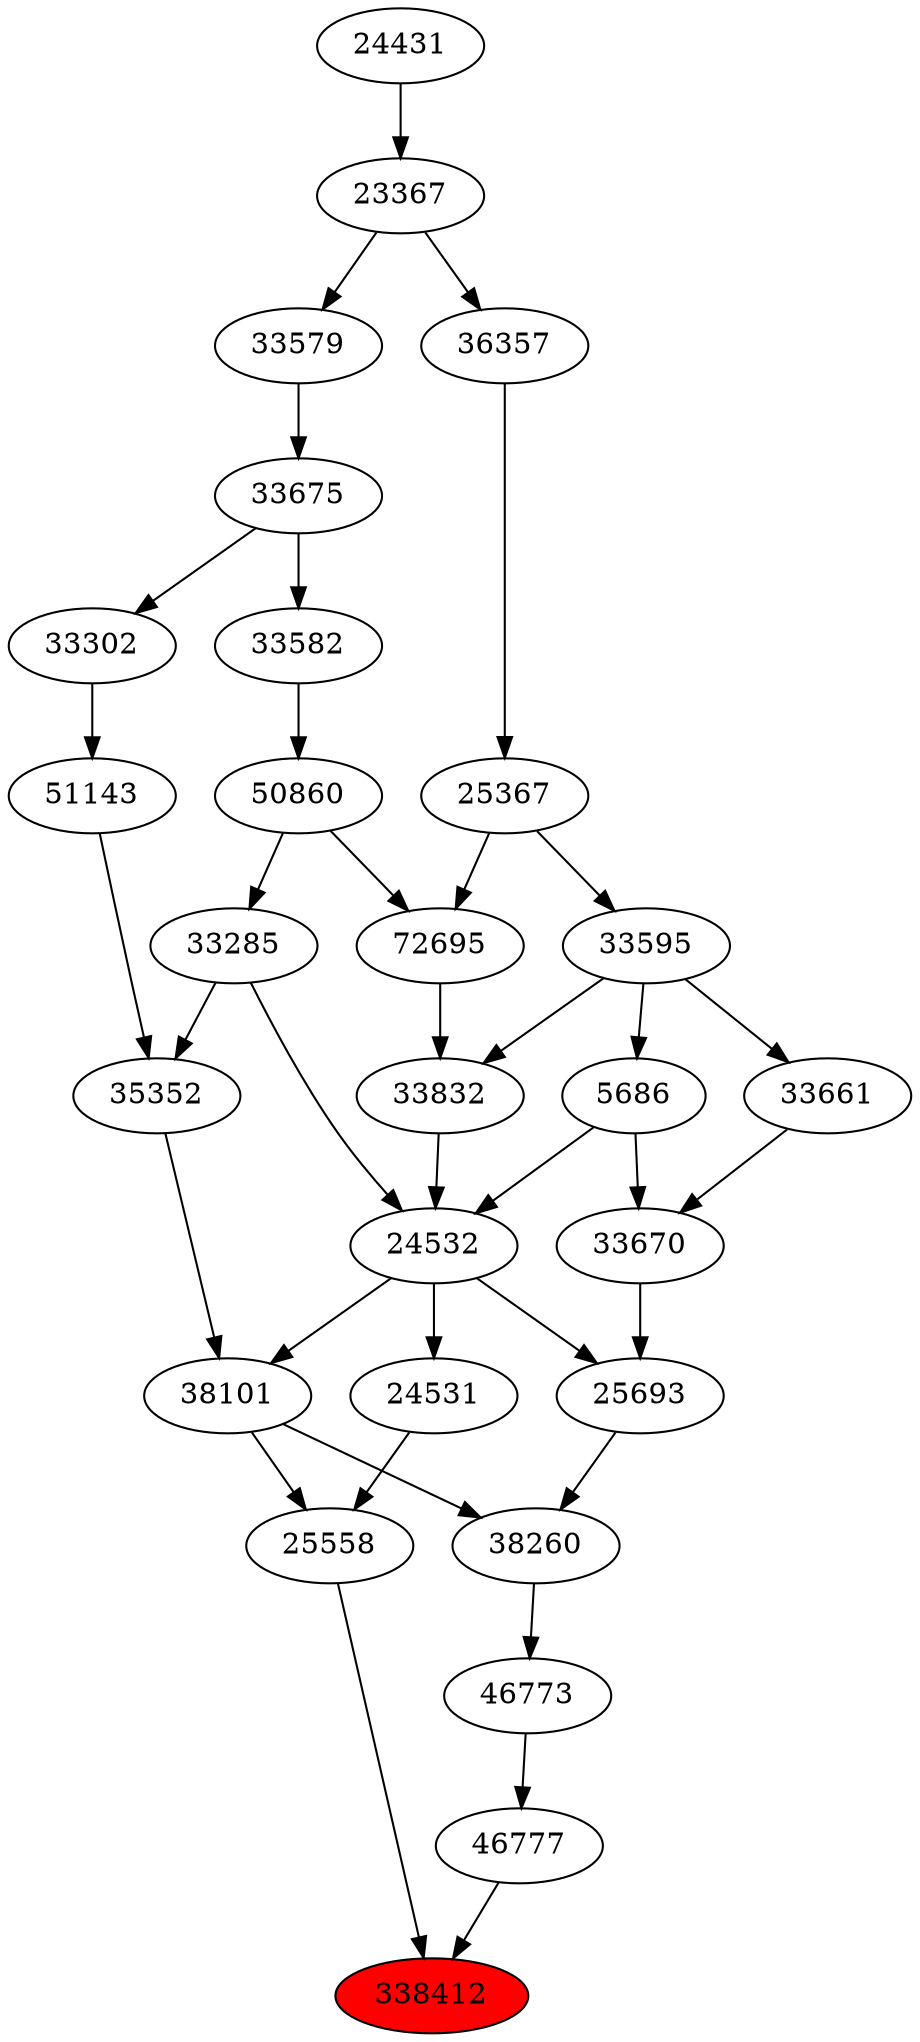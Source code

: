 strict digraph{ 
338412 [label="338412" fillcolor=red style=filled]
46777 -> 338412
25558 -> 338412
46777 [label="46777"]
46773 -> 46777
25558 [label="25558"]
24531 -> 25558
38101 -> 25558
46773 [label="46773"]
38260 -> 46773
24531 [label="24531"]
24532 -> 24531
38101 [label="38101"]
24532 -> 38101
35352 -> 38101
38260 [label="38260"]
38101 -> 38260
25693 -> 38260
24532 [label="24532"]
33285 -> 24532
5686 -> 24532
33832 -> 24532
35352 [label="35352"]
33285 -> 35352
51143 -> 35352
25693 [label="25693"]
24532 -> 25693
33670 -> 25693
33285 [label="33285"]
50860 -> 33285
5686 [label="5686"]
33595 -> 5686
33832 [label="33832"]
72695 -> 33832
33595 -> 33832
51143 [label="51143"]
33302 -> 51143
33670 [label="33670"]
5686 -> 33670
33661 -> 33670
50860 [label="50860"]
33582 -> 50860
33595 [label="33595"]
25367 -> 33595
72695 [label="72695"]
50860 -> 72695
25367 -> 72695
33302 [label="33302"]
33675 -> 33302
33661 [label="33661"]
33595 -> 33661
33582 [label="33582"]
33675 -> 33582
25367 [label="25367"]
36357 -> 25367
33675 [label="33675"]
33579 -> 33675
36357 [label="36357"]
23367 -> 36357
33579 [label="33579"]
23367 -> 33579
23367 [label="23367"]
24431 -> 23367
24431 [label="24431"]
}